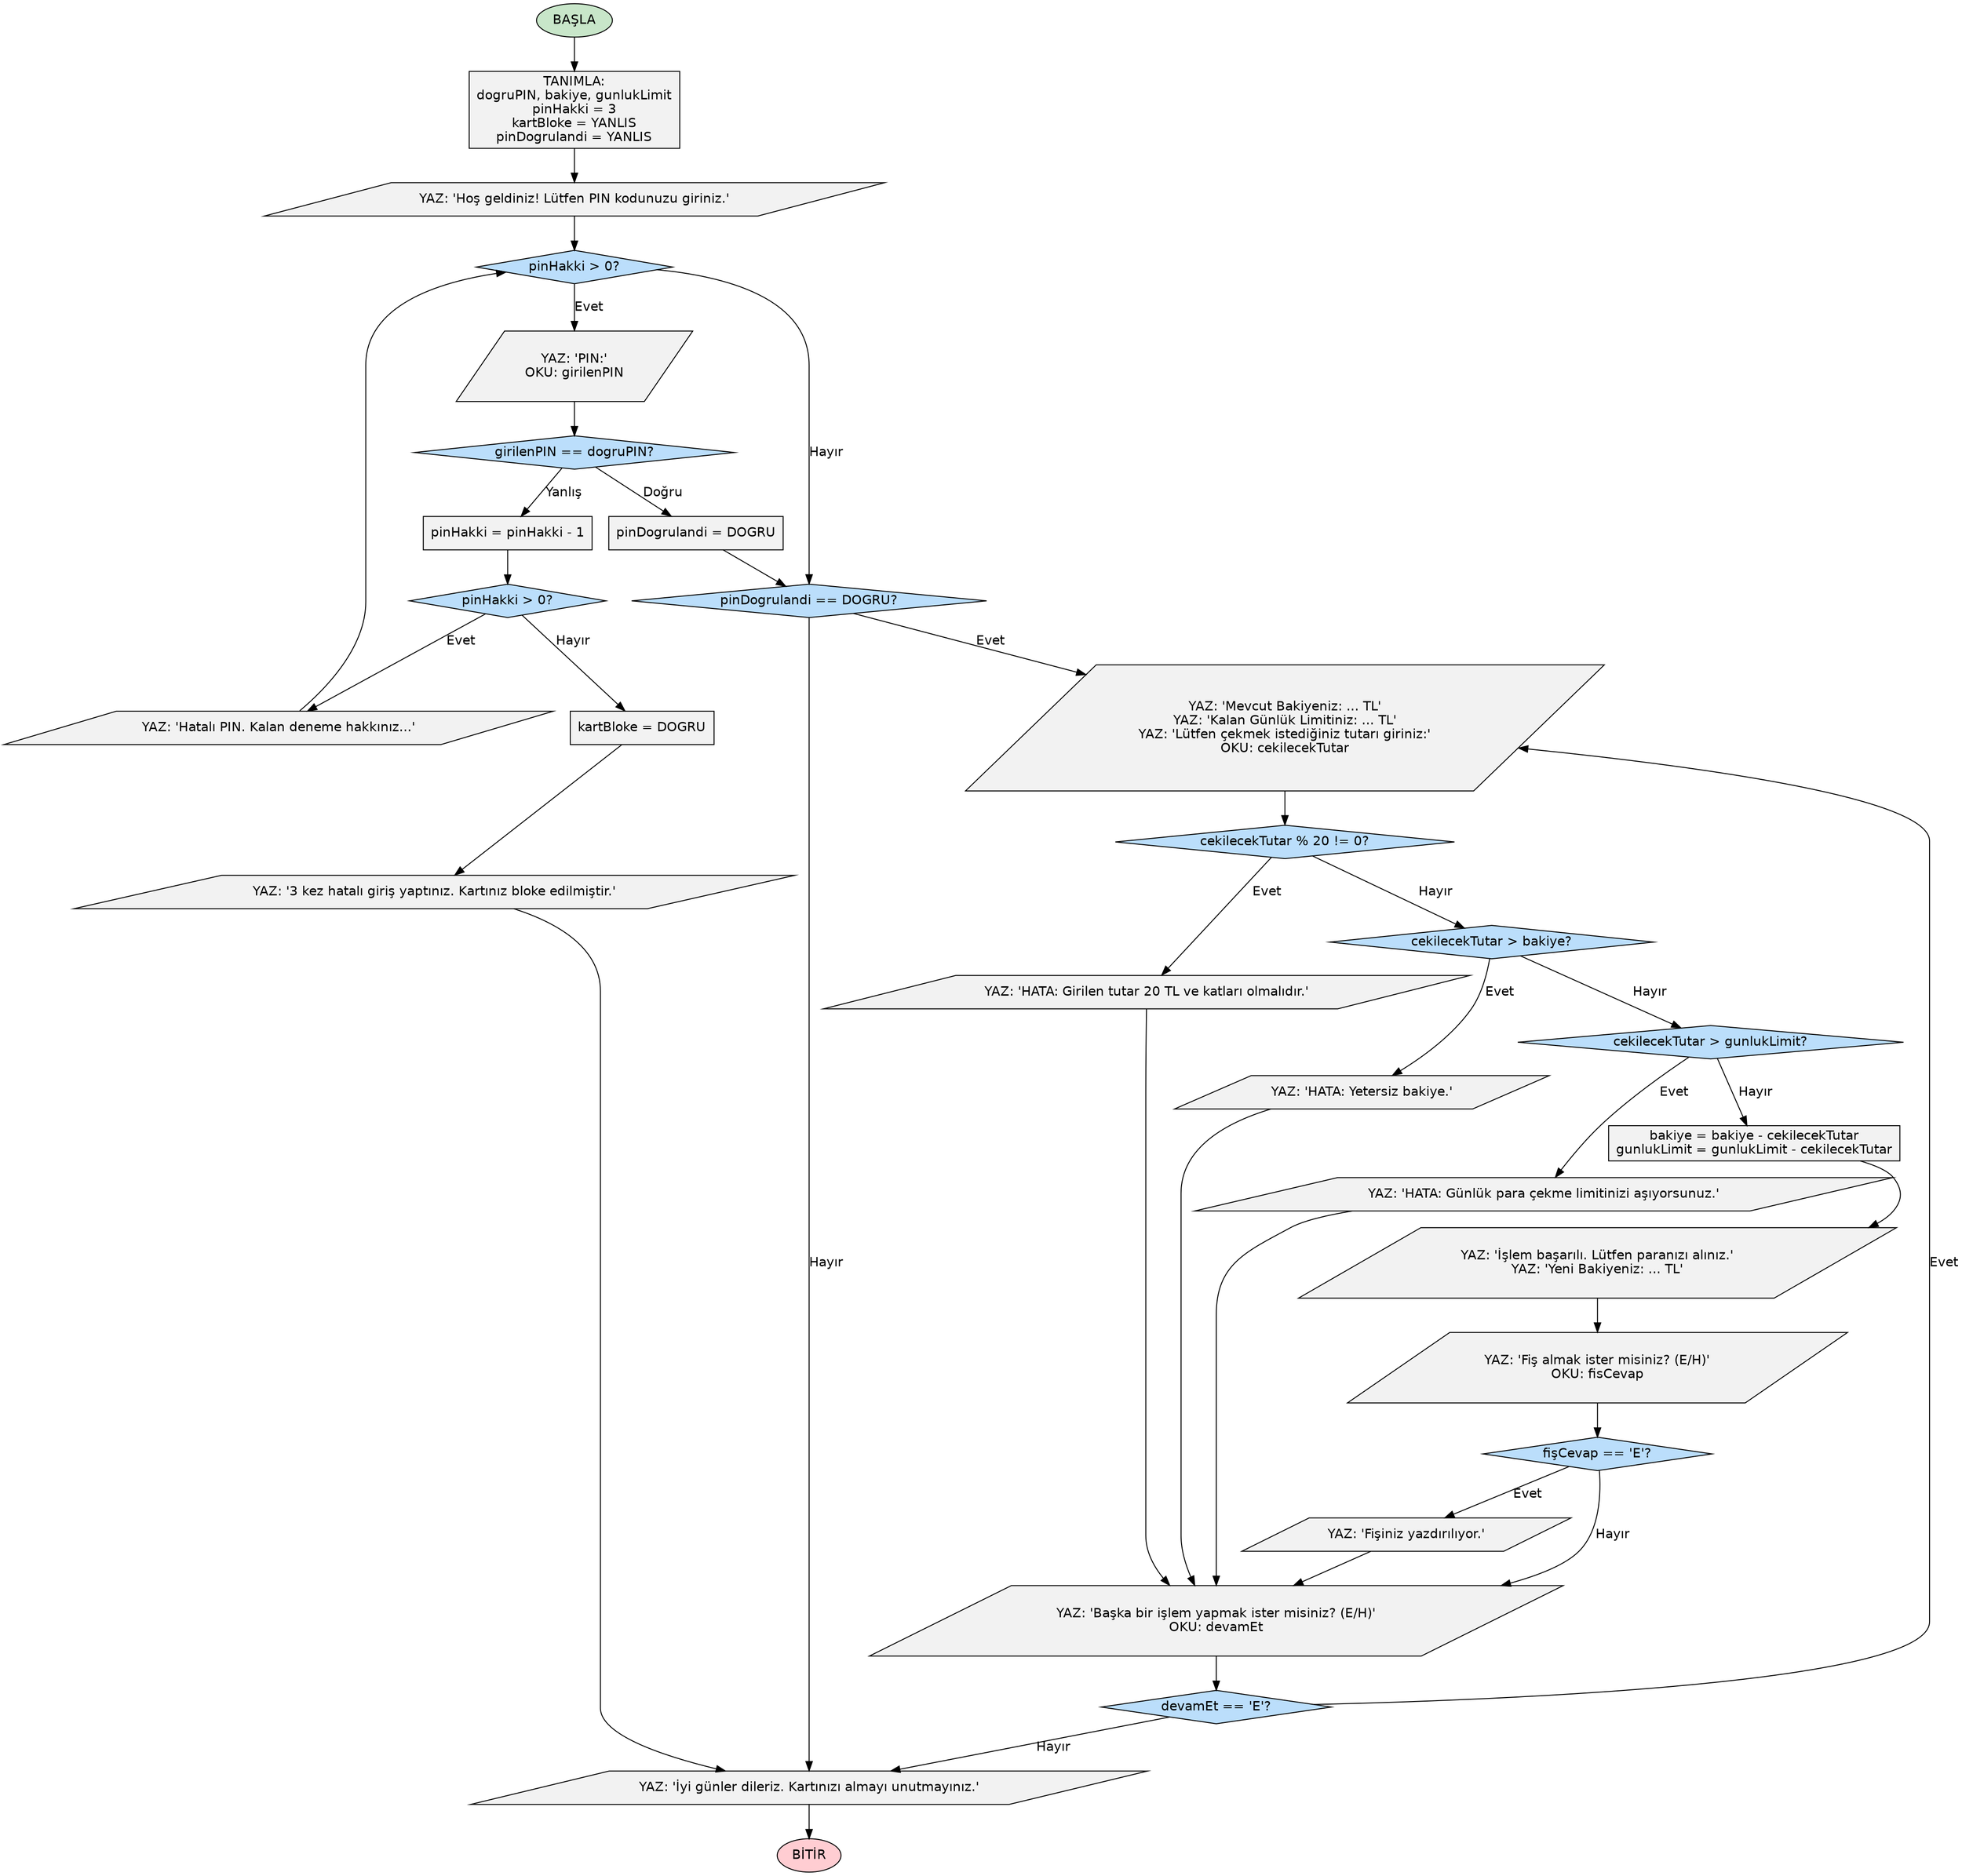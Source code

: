 digraph ATM_Para_Cekme_Sistemi {
    // Grafik ayarları
    rankdir=TB;
    charset="UTF-8";
    node [fontname="Helvetica", style=filled, fillcolor="#F2F2F2"];
    edge [fontname="Helvetica"];

    // Node Tanımlamaları (Şekillere Göre)
    // Oval: Başla / Bitir
    start [label="BAŞLA", shape=oval, fillcolor="#C8E6C9"];
    end [label="BİTİR", shape=oval, fillcolor="#FFCDD2"];

    // Parallelogram: Girdi / Çıktı (OKU/YAZ)
    hosgeldiniz_mesaji [label="YAZ: 'Hoş geldiniz! Lütfen PIN kodunuzu giriniz.'", shape=parallelogram];
    pin_oku [label="YAZ: 'PIN:'\nOKU: girilenPIN", shape=parallelogram];
    hatali_pin_mesaji [label="YAZ: 'Hatalı PIN. Kalan deneme hakkınız...'", shape=parallelogram];
    bloke_mesaji [label="YAZ: '3 kez hatalı giriş yaptınız. Kartınız bloke edilmiştir.'", shape=parallelogram];
    bakiye_goster_ve_tutar_iste [label="YAZ: 'Mevcut Bakiyeniz: ... TL'\nYAZ: 'Kalan Günlük Limitiniz: ... TL'\nYAZ: 'Lütfen çekmek istediğiniz tutarı giriniz:'\nOKU: cekilecekTutar", shape=parallelogram];
    hata_mesaji_20tl [label="YAZ: 'HATA: Girilen tutar 20 TL ve katları olmalıdır.'", shape=parallelogram];
    hata_mesaji_bakiye [label="YAZ: 'HATA: Yetersiz bakiye.'", shape=parallelogram];
    hata_mesaji_limit [label="YAZ: 'HATA: Günlük para çekme limitinizi aşıyorsunuz.'", shape=parallelogram];
    basarili_islem_mesaji [label="YAZ: 'İşlem başarılı. Lütfen paranızı alınız.'\nYAZ: 'Yeni Bakiyeniz: ... TL'", shape=parallelogram];
    fis_sor_oku [label="YAZ: 'Fiş almak ister misiniz? (E/H)'\nOKU: fisCevap", shape=parallelogram];
    fis_yazdir [label="YAZ: 'Fişiniz yazdırılıyor.'", shape=parallelogram];
    baska_islem_sor [label="YAZ: 'Başka bir işlem yapmak ister misiniz? (E/H)'\nOKU: devamEt", shape=parallelogram];
    cikis_mesaji [label="YAZ: 'İyi günler dileriz. Kartınızı almayı unutmayınız.'", shape=parallelogram];

    // Box: İşlem
    degisken_tanimla [label="TANIMLA:\ndogruPIN, bakiye, gunlukLimit\npinHakki = 3\nkartBloke = YANLIS\npinDogrulandi = YANLIS", shape=box];
    pin_dogrulandi_yap [label="pinDogrulandi = DOGRU", shape=box];
    pin_hakki_azalt [label="pinHakki = pinHakki - 1", shape=box];
    kart_bloke_yap [label="kartBloke = DOGRU", shape=box];
    bakiye_guncelle [label="bakiye = bakiye - cekilecekTutar\ngunlukLimit = gunlukLimit - cekilecekTutar", shape=box];

    // Diamond: Karar
    pin_dongu_kontrol [label="pinHakki > 0?", shape=diamond, fillcolor="#BBDEFB"];
    pin_kontrol [label="girilenPIN == dogruPIN?", shape=diamond, fillcolor="#BBDEFB"];
    kalan_hak_kontrol [label="pinHakki > 0?", shape=diamond, fillcolor="#BBDEFB"];
    islem_basla_kontrol [label="pinDogrulandi == DOGRU?", shape=diamond, fillcolor="#BBDEFB"];
    tutar_kontrol_20tl [label="cekilecekTutar % 20 != 0?", shape=diamond, fillcolor="#BBDEFB"];
    tutar_kontrol_bakiye [label="cekilecekTutar > bakiye?", shape=diamond, fillcolor="#BBDEFB"];
    tutar_kontrol_limit [label="cekilecekTutar > gunlukLimit?", shape=diamond, fillcolor="#BBDEFB"];
    fis_kontrol [label="fişCevap == 'E'?", shape=diamond, fillcolor="#BBDEFB"];
    baska_islem_kontrol [label="devamEt == 'E'?", shape=diamond, fillcolor="#BBDEFB"];

    // Akış Çizgileri (Oklar)
    start -> degisken_tanimla;
    degisken_tanimla -> hosgeldiniz_mesaji;
    hosgeldiniz_mesaji -> pin_dongu_kontrol;

    // PIN Döngüsü
    pin_dongu_kontrol -> pin_oku [label="Evet"];
    pin_oku -> pin_kontrol;
    pin_kontrol -> pin_dogrulandi_yap [label="Doğru"];
    pin_dogrulandi_yap -> islem_basla_kontrol;

    pin_kontrol -> pin_hakki_azalt [label="Yanlış"];
    pin_hakki_azalt -> kalan_hak_kontrol;
    kalan_hak_kontrol -> hatali_pin_mesaji [label="Evet"];
    hatali_pin_mesaji -> pin_dongu_kontrol; // Döngü başı
    
    kalan_hak_kontrol -> kart_bloke_yap [label="Hayır"];
    kart_bloke_yap -> bloke_mesaji;
    bloke_mesaji -> cikis_mesaji; // Kart bloke olunca direkt çıkışa git
    pin_dongu_kontrol -> islem_basla_kontrol [label="Hayır"]; // Deneme hakkı biterse
    
    // Ana İşlem
    islem_basla_kontrol -> bakiye_goster_ve_tutar_iste [label="Evet"];
    islem_basla_kontrol -> cikis_mesaji [label="Hayır"];

    // Tutar Kontrolleri
    bakiye_goster_ve_tutar_iste -> tutar_kontrol_20tl;
    tutar_kontrol_20tl -> hata_mesaji_20tl [label="Evet"];
    tutar_kontrol_20tl -> tutar_kontrol_bakiye [label="Hayır"];
    
    tutar_kontrol_bakiye -> hata_mesaji_bakiye [label="Evet"];
    tutar_kontrol_bakiye -> tutar_kontrol_limit [label="Hayır"];
    
    tutar_kontrol_limit -> hata_mesaji_limit [label="Evet"];
    tutar_kontrol_limit -> bakiye_guncelle [label="Hayır"];

    // Hata Mesajlarından Sonra Tekrar Soruya Yönlendirme
    hata_mesaji_20tl -> baska_islem_sor;
    hata_mesaji_bakiye -> baska_islem_sor;
    hata_mesaji_limit -> baska_islem_sor;

    // Başarılı İşlem Akışı
    bakiye_guncelle -> basarili_islem_mesaji;
    basarili_islem_mesaji -> fis_sor_oku;
    fis_sor_oku -> fis_kontrol;
    fis_kontrol -> fis_yazdir [label="Evet"];
    fis_yazdir -> baska_islem_sor;
    fis_kontrol -> baska_islem_sor [label="Hayır"];

    // Başka İşlem Döngüsü
    baska_islem_sor -> baska_islem_kontrol;
    baska_islem_kontrol -> bakiye_goster_ve_tutar_iste [label="Evet"]; // Ana işlem döngüsü başı
    baska_islem_kontrol -> cikis_mesaji [label="Hayır"];
    
    // Bitiş
    cikis_mesaji -> end;
}
